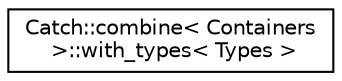 digraph "Graphical Class Hierarchy"
{
  edge [fontname="Helvetica",fontsize="10",labelfontname="Helvetica",labelfontsize="10"];
  node [fontname="Helvetica",fontsize="10",shape=record];
  rankdir="LR";
  Node0 [label="Catch::combine\< Containers\l \>::with_types\< Types \>",height=0.2,width=0.4,color="black", fillcolor="white", style="filled",URL="$structCatch_1_1combine_1_1with__types.html"];
}
